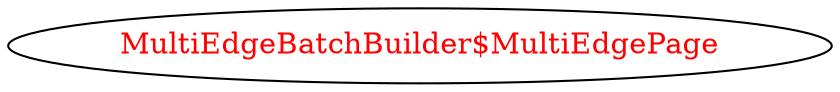 digraph dependencyGraph {
 concentrate=true;
 ranksep="2.0";
 rankdir="LR"; 
 splines="ortho";
"MultiEdgeBatchBuilder$MultiEdgePage" [fontcolor="red"];
}